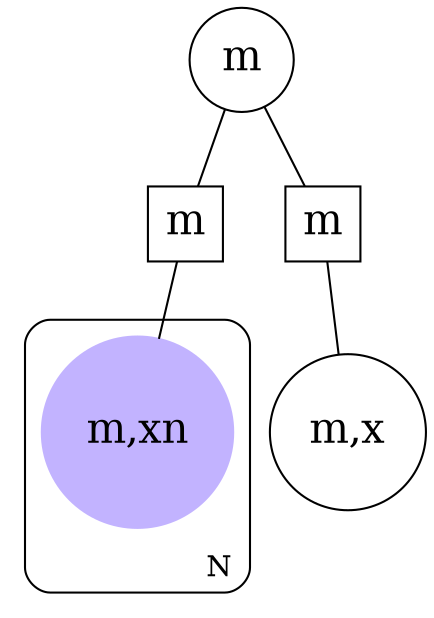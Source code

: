 graph bayesianmean_MRF {
  rankdir = TB
  size = "20,20";
  node [fontsize=20]

  node [shape=circle]
  overlap=false
  m

  node [shape=square]
  overlap=false
  m1 [label="m"]
  m2 [label="m"]

  node [shape=circle]
  overlap=false
  mx  [label="m,x"]

  subgraph cluster_plate{
    style=rounded
    labelloc=b
    labeljust=r
    label=N
    mxn [label="m,xn", style=filled,color=".7 .3 1.0"]
  } 

  m  -- m1
  m  -- m2
  m1 -- mxn
  m2 -- mx 

}